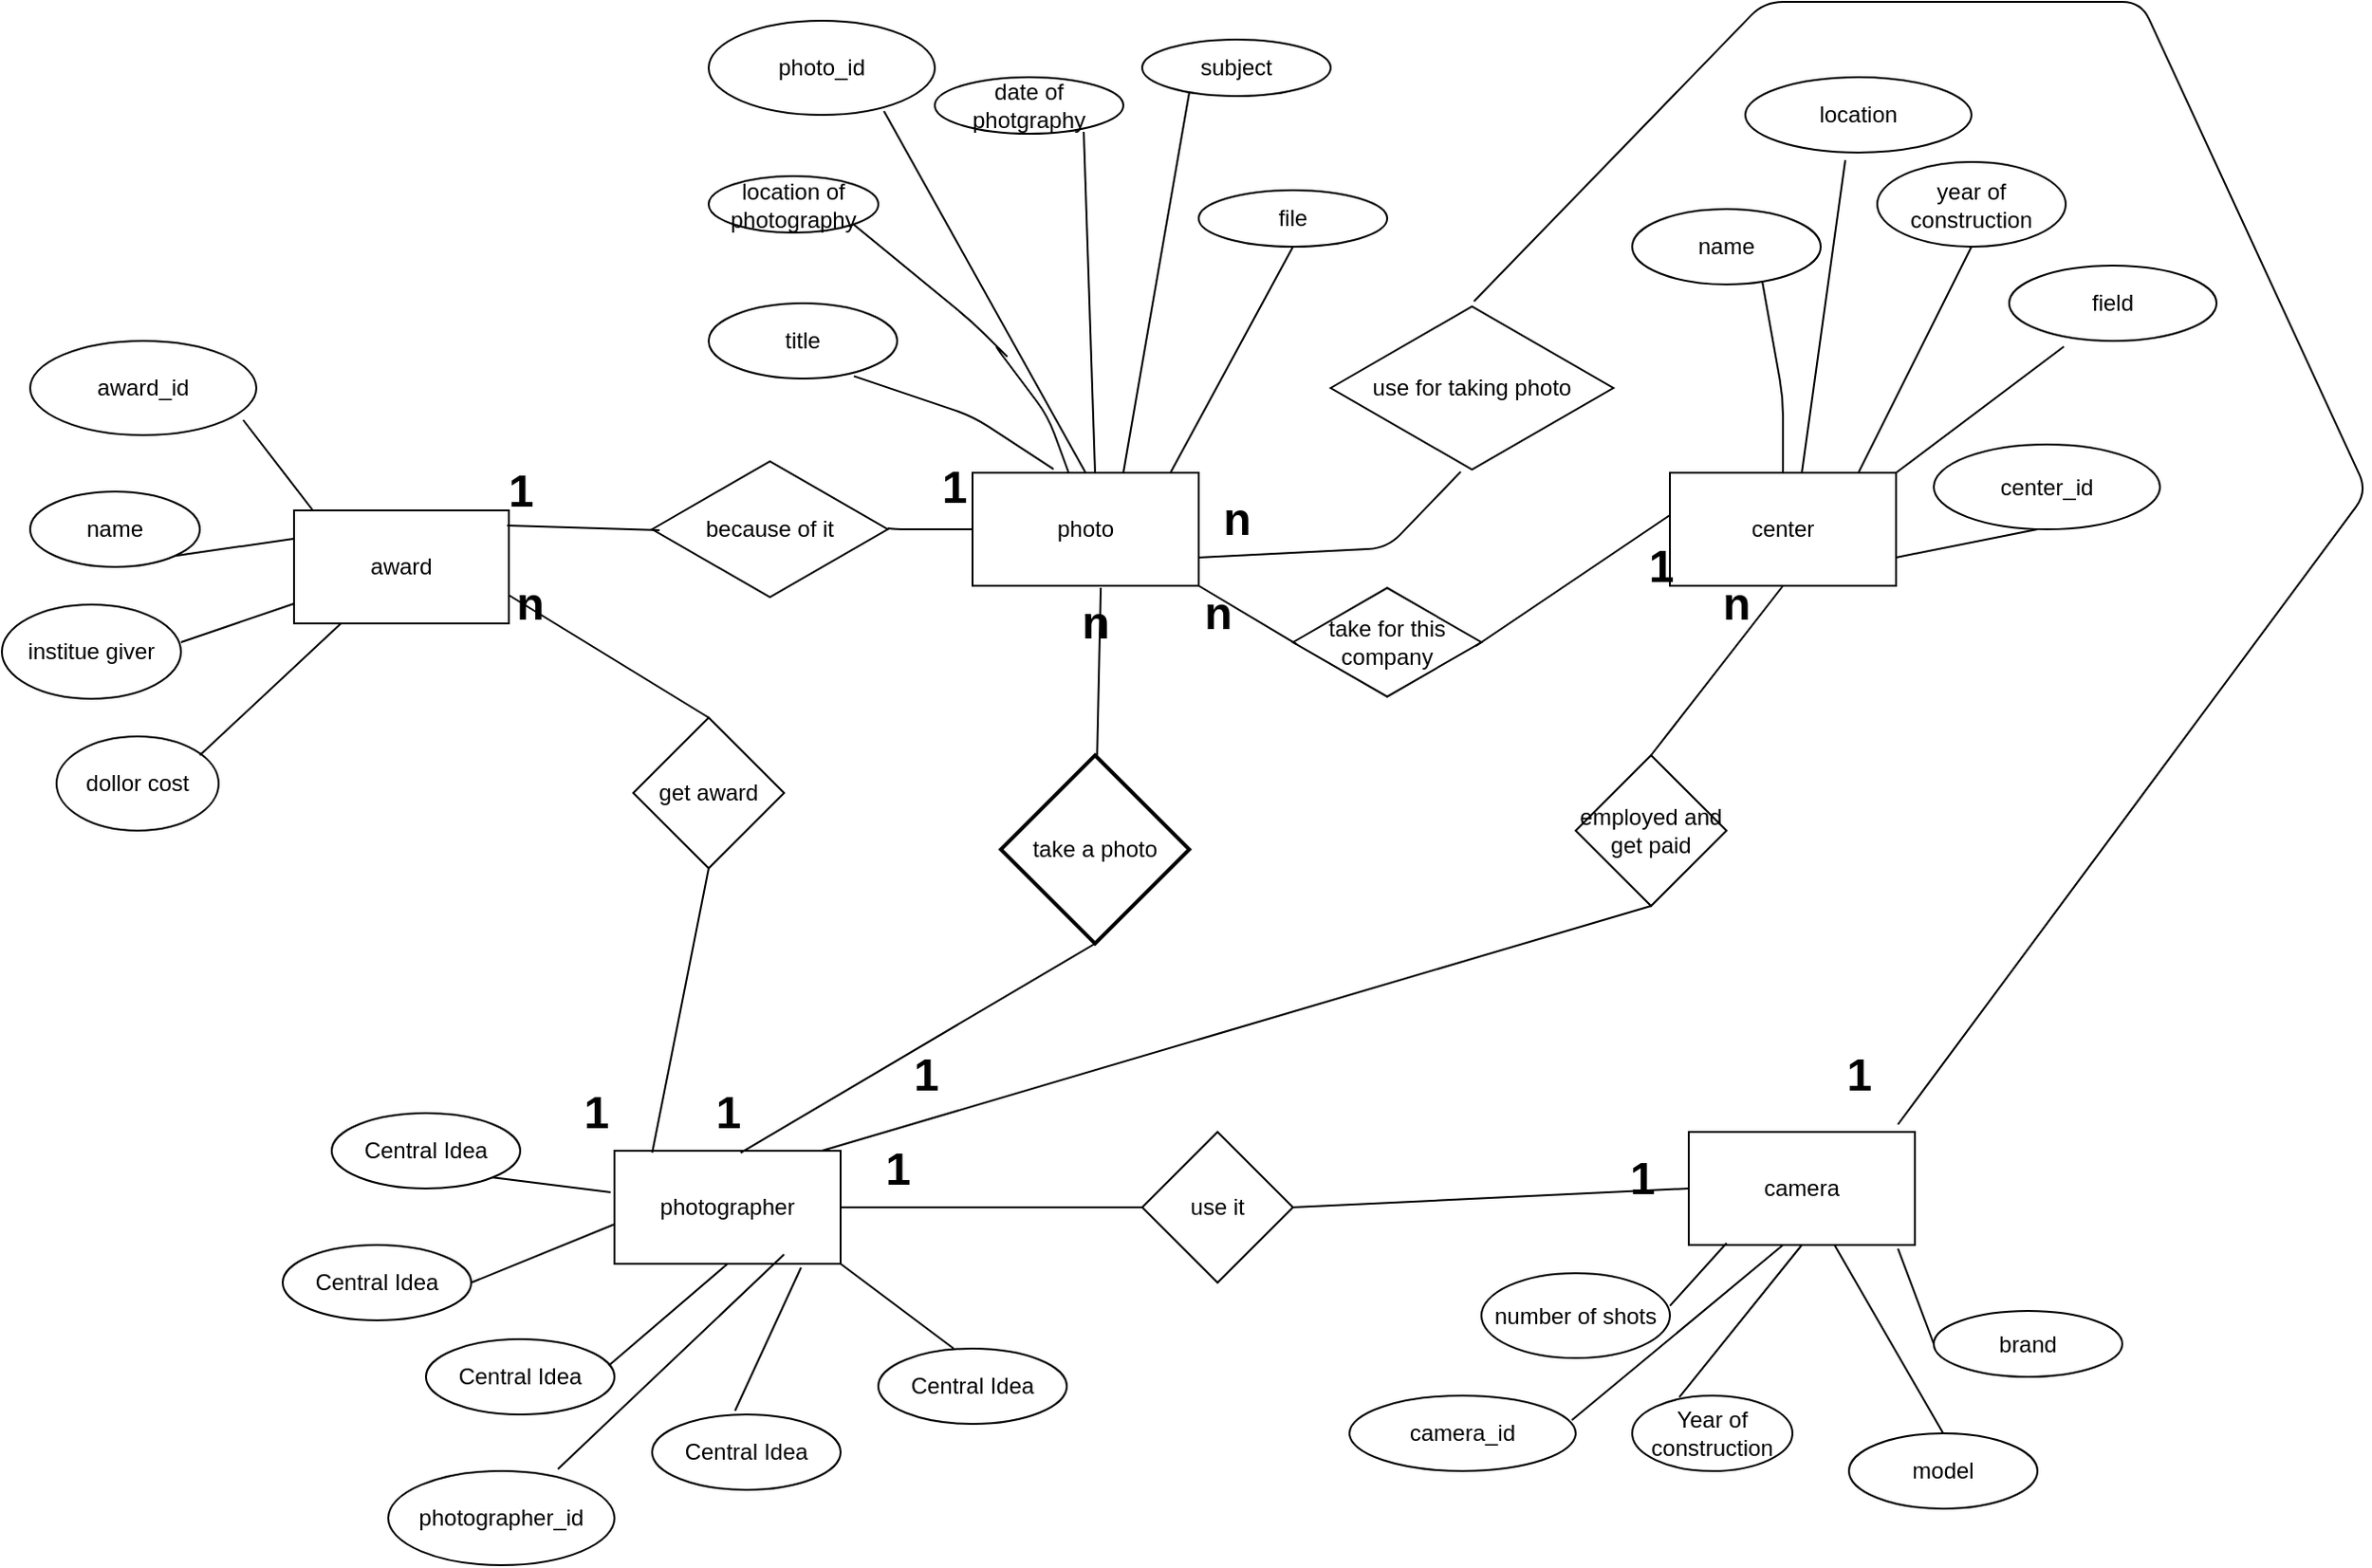 <mxfile version="13.10.4" type="github"><diagram id="prtHgNgQTEPvFCAcTncT" name="Page-1"><mxGraphModel dx="1986" dy="2018" grid="1" gridSize="10" guides="1" tooltips="1" connect="1" arrows="1" fold="1" page="1" pageScale="1" pageWidth="827" pageHeight="1169" math="0" shadow="0"><root><mxCell id="0"/><mxCell id="1" parent="0"/><UserObject label="center" treeRoot="1" id="LhutcsCB3fD8boP9DrE9-7"><mxCell style="whiteSpace=wrap;html=1;align=center;treeFolding=1;treeMoving=1;newEdgeStyle={&quot;edgeStyle&quot;:&quot;elbowEdgeStyle&quot;,&quot;startArrow&quot;:&quot;none&quot;,&quot;endArrow&quot;:&quot;none&quot;};" vertex="1" parent="1"><mxGeometry x="1030" y="120" width="120" height="60" as="geometry"/></mxCell></UserObject><UserObject label="camera" treeRoot="1" id="LhutcsCB3fD8boP9DrE9-8"><mxCell style="whiteSpace=wrap;html=1;align=center;treeFolding=1;treeMoving=1;newEdgeStyle={&quot;edgeStyle&quot;:&quot;elbowEdgeStyle&quot;,&quot;startArrow&quot;:&quot;none&quot;,&quot;endArrow&quot;:&quot;none&quot;};" vertex="1" parent="1"><mxGeometry x="1040" y="470" width="120" height="60" as="geometry"/></mxCell></UserObject><UserObject label="photographer" treeRoot="1" id="LhutcsCB3fD8boP9DrE9-9"><mxCell style="whiteSpace=wrap;html=1;align=center;treeFolding=1;treeMoving=1;newEdgeStyle={&quot;edgeStyle&quot;:&quot;elbowEdgeStyle&quot;,&quot;startArrow&quot;:&quot;none&quot;,&quot;endArrow&quot;:&quot;none&quot;};" vertex="1" parent="1"><mxGeometry x="470" y="480" width="120" height="60" as="geometry"/></mxCell></UserObject><UserObject label="photo" treeRoot="1" id="LhutcsCB3fD8boP9DrE9-10"><mxCell style="whiteSpace=wrap;html=1;align=center;treeFolding=1;treeMoving=1;newEdgeStyle={&quot;edgeStyle&quot;:&quot;elbowEdgeStyle&quot;,&quot;startArrow&quot;:&quot;none&quot;,&quot;endArrow&quot;:&quot;none&quot;};" vertex="1" parent="1"><mxGeometry x="660" y="120" width="120" height="60" as="geometry"/></mxCell></UserObject><UserObject label="award" treeRoot="1" id="LhutcsCB3fD8boP9DrE9-11"><mxCell style="whiteSpace=wrap;html=1;align=center;treeFolding=1;treeMoving=1;newEdgeStyle={&quot;edgeStyle&quot;:&quot;elbowEdgeStyle&quot;,&quot;startArrow&quot;:&quot;none&quot;,&quot;endArrow&quot;:&quot;none&quot;};" vertex="1" parent="1"><mxGeometry x="300" y="140" width="114" height="60" as="geometry"/></mxCell></UserObject><mxCell id="LhutcsCB3fD8boP9DrE9-12" value="Central Idea" style="ellipse;whiteSpace=wrap;html=1;align=center;newEdgeStyle={&quot;edgeStyle&quot;:&quot;entityRelationEdgeStyle&quot;,&quot;startArrow&quot;:&quot;none&quot;,&quot;endArrow&quot;:&quot;none&quot;,&quot;segment&quot;:10,&quot;curved&quot;:1};treeFolding=1;treeMoving=1;" vertex="1" parent="1"><mxGeometry x="320" y="460" width="100" height="40" as="geometry"/></mxCell><mxCell id="LhutcsCB3fD8boP9DrE9-13" value="Central Idea" style="ellipse;whiteSpace=wrap;html=1;align=center;newEdgeStyle={&quot;edgeStyle&quot;:&quot;entityRelationEdgeStyle&quot;,&quot;startArrow&quot;:&quot;none&quot;,&quot;endArrow&quot;:&quot;none&quot;,&quot;segment&quot;:10,&quot;curved&quot;:1};treeFolding=1;treeMoving=1;" vertex="1" parent="1"><mxGeometry x="610" y="585" width="100" height="40" as="geometry"/></mxCell><mxCell id="LhutcsCB3fD8boP9DrE9-14" value="Central Idea" style="ellipse;whiteSpace=wrap;html=1;align=center;newEdgeStyle={&quot;edgeStyle&quot;:&quot;entityRelationEdgeStyle&quot;,&quot;startArrow&quot;:&quot;none&quot;,&quot;endArrow&quot;:&quot;none&quot;,&quot;segment&quot;:10,&quot;curved&quot;:1};treeFolding=1;treeMoving=1;" vertex="1" parent="1"><mxGeometry x="490" y="620" width="100" height="40" as="geometry"/></mxCell><mxCell id="LhutcsCB3fD8boP9DrE9-15" value="Central Idea" style="ellipse;whiteSpace=wrap;html=1;align=center;newEdgeStyle={&quot;edgeStyle&quot;:&quot;entityRelationEdgeStyle&quot;,&quot;startArrow&quot;:&quot;none&quot;,&quot;endArrow&quot;:&quot;none&quot;,&quot;segment&quot;:10,&quot;curved&quot;:1};treeFolding=1;treeMoving=1;" vertex="1" parent="1"><mxGeometry x="370" y="580" width="100" height="40" as="geometry"/></mxCell><mxCell id="LhutcsCB3fD8boP9DrE9-16" value="Central Idea" style="ellipse;whiteSpace=wrap;html=1;align=center;newEdgeStyle={&quot;edgeStyle&quot;:&quot;entityRelationEdgeStyle&quot;,&quot;startArrow&quot;:&quot;none&quot;,&quot;endArrow&quot;:&quot;none&quot;,&quot;segment&quot;:10,&quot;curved&quot;:1};treeFolding=1;treeMoving=1;" vertex="1" parent="1"><mxGeometry x="294" y="530" width="100" height="40" as="geometry"/></mxCell><mxCell id="LhutcsCB3fD8boP9DrE9-18" value="take a photo" style="strokeWidth=2;html=1;shape=mxgraph.flowchart.decision;whiteSpace=wrap;" vertex="1" parent="1"><mxGeometry x="675" y="270" width="100" height="100" as="geometry"/></mxCell><mxCell id="LhutcsCB3fD8boP9DrE9-19" value="" style="endArrow=none;html=1;exitX=0.558;exitY=0.017;exitDx=0;exitDy=0;exitPerimeter=0;entryX=0.5;entryY=1;entryDx=0;entryDy=0;entryPerimeter=0;" edge="1" parent="1" source="LhutcsCB3fD8boP9DrE9-9" target="LhutcsCB3fD8boP9DrE9-18"><mxGeometry width="50" height="50" relative="1" as="geometry"><mxPoint x="660" y="380" as="sourcePoint"/><mxPoint x="640" y="330" as="targetPoint"/></mxGeometry></mxCell><mxCell id="LhutcsCB3fD8boP9DrE9-20" value="" style="endArrow=none;html=1;entryX=0.567;entryY=1.017;entryDx=0;entryDy=0;entryPerimeter=0;" edge="1" parent="1" source="LhutcsCB3fD8boP9DrE9-18" target="LhutcsCB3fD8boP9DrE9-10"><mxGeometry width="50" height="50" relative="1" as="geometry"><mxPoint x="650" y="340" as="sourcePoint"/><mxPoint x="700" y="290" as="targetPoint"/></mxGeometry></mxCell><mxCell id="LhutcsCB3fD8boP9DrE9-21" value="n" style="text;strokeColor=none;fillColor=none;html=1;fontSize=24;fontStyle=1;verticalAlign=middle;align=center;" vertex="1" parent="1"><mxGeometry x="700" y="190" width="50" height="20" as="geometry"/></mxCell><mxCell id="LhutcsCB3fD8boP9DrE9-22" value="1" style="text;strokeColor=none;fillColor=none;html=1;fontSize=24;fontStyle=1;verticalAlign=middle;align=center;" vertex="1" parent="1"><mxGeometry x="490" y="450" width="80" height="20" as="geometry"/></mxCell><mxCell id="LhutcsCB3fD8boP9DrE9-23" value="use it" style="rhombus;whiteSpace=wrap;html=1;" vertex="1" parent="1"><mxGeometry x="750" y="470" width="80" height="80" as="geometry"/></mxCell><mxCell id="LhutcsCB3fD8boP9DrE9-24" value="get award" style="rhombus;whiteSpace=wrap;html=1;" vertex="1" parent="1"><mxGeometry x="480" y="250" width="80" height="80" as="geometry"/></mxCell><mxCell id="LhutcsCB3fD8boP9DrE9-25" value="employed and get paid" style="rhombus;whiteSpace=wrap;html=1;" vertex="1" parent="1"><mxGeometry x="980" y="270" width="80" height="80" as="geometry"/></mxCell><mxCell id="LhutcsCB3fD8boP9DrE9-27" value="" style="endArrow=none;html=1;entryX=0;entryY=0.5;entryDx=0;entryDy=0;exitX=1;exitY=0.5;exitDx=0;exitDy=0;" edge="1" parent="1" source="LhutcsCB3fD8boP9DrE9-23" target="LhutcsCB3fD8boP9DrE9-8"><mxGeometry width="50" height="50" relative="1" as="geometry"><mxPoint x="650" y="430" as="sourcePoint"/><mxPoint x="700" y="380" as="targetPoint"/><Array as="points"/></mxGeometry></mxCell><mxCell id="LhutcsCB3fD8boP9DrE9-28" value="" style="endArrow=none;html=1;exitX=1;exitY=0.5;exitDx=0;exitDy=0;entryX=0;entryY=0.5;entryDx=0;entryDy=0;" edge="1" parent="1" source="LhutcsCB3fD8boP9DrE9-9" target="LhutcsCB3fD8boP9DrE9-23"><mxGeometry width="50" height="50" relative="1" as="geometry"><mxPoint x="650" y="430" as="sourcePoint"/><mxPoint x="700" y="380" as="targetPoint"/></mxGeometry></mxCell><mxCell id="LhutcsCB3fD8boP9DrE9-29" value="1" style="text;strokeColor=none;fillColor=none;html=1;fontSize=24;fontStyle=1;verticalAlign=middle;align=center;" vertex="1" parent="1"><mxGeometry x="1000" y="480" width="30" height="30" as="geometry"/></mxCell><mxCell id="LhutcsCB3fD8boP9DrE9-30" value="1" style="text;strokeColor=none;fillColor=none;html=1;fontSize=24;fontStyle=1;verticalAlign=middle;align=center;" vertex="1" parent="1"><mxGeometry x="580" y="470" width="80" height="40" as="geometry"/></mxCell><mxCell id="LhutcsCB3fD8boP9DrE9-31" value="" style="endArrow=none;html=1;exitX=0;exitY=0.25;exitDx=0;exitDy=0;entryX=0.5;entryY=1;entryDx=0;entryDy=0;" edge="1" parent="1" source="LhutcsCB3fD8boP9DrE9-30" target="LhutcsCB3fD8boP9DrE9-25"><mxGeometry width="50" height="50" relative="1" as="geometry"><mxPoint x="790" y="400" as="sourcePoint"/><mxPoint x="840" y="350" as="targetPoint"/></mxGeometry></mxCell><mxCell id="LhutcsCB3fD8boP9DrE9-32" value="" style="endArrow=none;html=1;entryX=0.5;entryY=1;entryDx=0;entryDy=0;exitX=0.5;exitY=0;exitDx=0;exitDy=0;" edge="1" parent="1" source="LhutcsCB3fD8boP9DrE9-25" target="LhutcsCB3fD8boP9DrE9-7"><mxGeometry width="50" height="50" relative="1" as="geometry"><mxPoint x="650" y="400" as="sourcePoint"/><mxPoint x="700" y="350" as="targetPoint"/><Array as="points"/></mxGeometry></mxCell><mxCell id="LhutcsCB3fD8boP9DrE9-35" value="n" style="text;strokeColor=none;fillColor=none;html=1;fontSize=24;fontStyle=1;verticalAlign=middle;align=center;" vertex="1" parent="1"><mxGeometry x="1030" y="180" width="70" height="20" as="geometry"/></mxCell><mxCell id="LhutcsCB3fD8boP9DrE9-36" value="1" style="text;strokeColor=none;fillColor=none;html=1;fontSize=24;fontStyle=1;verticalAlign=middle;align=center;" vertex="1" parent="1"><mxGeometry x="600" y="430" width="70" height="20" as="geometry"/></mxCell><mxCell id="LhutcsCB3fD8boP9DrE9-39" value="" style="endArrow=none;html=1;exitX=0.5;exitY=0;exitDx=0;exitDy=0;entryX=1;entryY=0.75;entryDx=0;entryDy=0;" edge="1" parent="1" source="LhutcsCB3fD8boP9DrE9-24" target="LhutcsCB3fD8boP9DrE9-11"><mxGeometry width="50" height="50" relative="1" as="geometry"><mxPoint x="650" y="370" as="sourcePoint"/><mxPoint x="700" y="320" as="targetPoint"/><Array as="points"/></mxGeometry></mxCell><mxCell id="LhutcsCB3fD8boP9DrE9-40" value="" style="endArrow=none;html=1;exitX=0.167;exitY=0.017;exitDx=0;exitDy=0;exitPerimeter=0;entryX=0.5;entryY=1;entryDx=0;entryDy=0;" edge="1" parent="1" source="LhutcsCB3fD8boP9DrE9-9" target="LhutcsCB3fD8boP9DrE9-24"><mxGeometry width="50" height="50" relative="1" as="geometry"><mxPoint x="650" y="370" as="sourcePoint"/><mxPoint x="700" y="320" as="targetPoint"/></mxGeometry></mxCell><mxCell id="LhutcsCB3fD8boP9DrE9-41" value="n" style="text;strokeColor=none;fillColor=none;html=1;fontSize=24;fontStyle=1;verticalAlign=middle;align=center;" vertex="1" parent="1"><mxGeometry x="390" y="170" width="70" height="40" as="geometry"/></mxCell><mxCell id="LhutcsCB3fD8boP9DrE9-42" value="1" style="text;strokeColor=none;fillColor=none;html=1;fontSize=24;fontStyle=1;verticalAlign=middle;align=center;" vertex="1" parent="1"><mxGeometry x="440" y="440" width="40" height="40" as="geometry"/></mxCell><mxCell id="LhutcsCB3fD8boP9DrE9-43" value="" style="endArrow=none;html=1;exitX=0;exitY=0.5;exitDx=0;exitDy=0;entryX=1;entryY=0.493;entryDx=0;entryDy=0;entryPerimeter=0;" edge="1" parent="1" source="LhutcsCB3fD8boP9DrE9-10" target="LhutcsCB3fD8boP9DrE9-44"><mxGeometry width="50" height="50" relative="1" as="geometry"><mxPoint x="650" y="370" as="sourcePoint"/><mxPoint x="700" y="320" as="targetPoint"/><Array as="points"><mxPoint x="620" y="150"/></Array></mxGeometry></mxCell><mxCell id="LhutcsCB3fD8boP9DrE9-44" value="because of it" style="html=1;whiteSpace=wrap;aspect=fixed;shape=isoRectangle;" vertex="1" parent="1"><mxGeometry x="490" y="112.5" width="125" height="75" as="geometry"/></mxCell><mxCell id="LhutcsCB3fD8boP9DrE9-47" value="" style="endArrow=none;html=1;entryX=0.032;entryY=0.507;entryDx=0;entryDy=0;entryPerimeter=0;exitX=0.992;exitY=0.133;exitDx=0;exitDy=0;exitPerimeter=0;" edge="1" parent="1" source="LhutcsCB3fD8boP9DrE9-11" target="LhutcsCB3fD8boP9DrE9-44"><mxGeometry width="50" height="50" relative="1" as="geometry"><mxPoint x="410" y="143" as="sourcePoint"/><mxPoint x="480" y="117.5" as="targetPoint"/></mxGeometry></mxCell><mxCell id="LhutcsCB3fD8boP9DrE9-48" value="1" style="text;strokeColor=none;fillColor=none;html=1;fontSize=24;fontStyle=1;verticalAlign=middle;align=center;" vertex="1" parent="1"><mxGeometry x="630" y="112.5" width="40" height="30" as="geometry"/></mxCell><mxCell id="LhutcsCB3fD8boP9DrE9-49" value="1" style="text;strokeColor=none;fillColor=none;html=1;fontSize=24;fontStyle=1;verticalAlign=middle;align=center;" vertex="1" parent="1"><mxGeometry x="380" y="120" width="80" height="20" as="geometry"/></mxCell><mxCell id="LhutcsCB3fD8boP9DrE9-50" value="" style="endArrow=none;html=1;entryX=0.46;entryY=0.994;entryDx=0;entryDy=0;entryPerimeter=0;exitX=1;exitY=0.75;exitDx=0;exitDy=0;" edge="1" parent="1" source="LhutcsCB3fD8boP9DrE9-10" target="LhutcsCB3fD8boP9DrE9-54"><mxGeometry width="50" height="50" relative="1" as="geometry"><mxPoint x="900" y="158" as="sourcePoint"/><mxPoint x="780" y="158" as="targetPoint"/><Array as="points"><mxPoint x="880" y="160"/></Array></mxGeometry></mxCell><mxCell id="LhutcsCB3fD8boP9DrE9-51" value="" style="endArrow=none;html=1;entryX=0.507;entryY=-0.011;entryDx=0;entryDy=0;entryPerimeter=0;" edge="1" parent="1" target="LhutcsCB3fD8boP9DrE9-54"><mxGeometry width="50" height="50" relative="1" as="geometry"><mxPoint x="1151" y="466" as="sourcePoint"/><mxPoint x="1200" y="360" as="targetPoint"/><Array as="points"><mxPoint x="1400" y="130"/><mxPoint x="1280" y="-130"/><mxPoint x="1080" y="-130"/></Array></mxGeometry></mxCell><mxCell id="LhutcsCB3fD8boP9DrE9-54" value="use for taking photo" style="html=1;whiteSpace=wrap;aspect=fixed;shape=isoRectangle;" vertex="1" parent="1"><mxGeometry x="850" y="30" width="150" height="90" as="geometry"/></mxCell><mxCell id="LhutcsCB3fD8boP9DrE9-55" value="1" style="text;strokeColor=none;fillColor=none;html=1;fontSize=24;fontStyle=1;verticalAlign=middle;align=center;" vertex="1" parent="1"><mxGeometry x="1100" y="430" width="60" height="20" as="geometry"/></mxCell><mxCell id="LhutcsCB3fD8boP9DrE9-56" value="n" style="text;strokeColor=none;fillColor=none;html=1;fontSize=24;fontStyle=1;verticalAlign=middle;align=center;" vertex="1" parent="1"><mxGeometry x="770" y="130" width="60" height="30" as="geometry"/></mxCell><mxCell id="LhutcsCB3fD8boP9DrE9-57" value="take for this company" style="html=1;whiteSpace=wrap;aspect=fixed;shape=isoRectangle;" vertex="1" parent="1"><mxGeometry x="830" y="180" width="100" height="60" as="geometry"/></mxCell><mxCell id="LhutcsCB3fD8boP9DrE9-58" value="" style="endArrow=none;html=1;entryX=0.02;entryY=0.517;entryDx=0;entryDy=0;entryPerimeter=0;exitX=1;exitY=1;exitDx=0;exitDy=0;" edge="1" parent="1" source="LhutcsCB3fD8boP9DrE9-10" target="LhutcsCB3fD8boP9DrE9-57"><mxGeometry width="50" height="50" relative="1" as="geometry"><mxPoint x="650" y="350" as="sourcePoint"/><mxPoint x="700" y="300" as="targetPoint"/><Array as="points"/></mxGeometry></mxCell><mxCell id="LhutcsCB3fD8boP9DrE9-59" value="" style="endArrow=none;html=1;exitX=0.97;exitY=0.533;exitDx=0;exitDy=0;exitPerimeter=0;" edge="1" parent="1" source="LhutcsCB3fD8boP9DrE9-57"><mxGeometry width="50" height="50" relative="1" as="geometry"><mxPoint x="980" y="192.5" as="sourcePoint"/><mxPoint x="1030" y="142.5" as="targetPoint"/></mxGeometry></mxCell><mxCell id="LhutcsCB3fD8boP9DrE9-60" value="n" style="text;strokeColor=none;fillColor=none;html=1;fontSize=24;fontStyle=1;verticalAlign=middle;align=center;" vertex="1" parent="1"><mxGeometry x="750" y="180" width="80" height="30" as="geometry"/></mxCell><mxCell id="LhutcsCB3fD8boP9DrE9-61" value="1" style="text;strokeColor=none;fillColor=none;html=1;fontSize=24;fontStyle=1;verticalAlign=middle;align=center;" vertex="1" parent="1"><mxGeometry x="990" y="150" width="70" height="40" as="geometry"/></mxCell><mxCell id="LhutcsCB3fD8boP9DrE9-62" value="" style="endArrow=none;html=1;entryX=1;entryY=1;entryDx=0;entryDy=0;" edge="1" parent="1" target="LhutcsCB3fD8boP9DrE9-9"><mxGeometry width="50" height="50" relative="1" as="geometry"><mxPoint x="650" y="585" as="sourcePoint"/><mxPoint x="700" y="535" as="targetPoint"/></mxGeometry></mxCell><mxCell id="LhutcsCB3fD8boP9DrE9-63" value="" style="endArrow=none;html=1;entryX=0.825;entryY=1.033;entryDx=0;entryDy=0;entryPerimeter=0;exitX=0.44;exitY=-0.05;exitDx=0;exitDy=0;exitPerimeter=0;" edge="1" parent="1" source="LhutcsCB3fD8boP9DrE9-14" target="LhutcsCB3fD8boP9DrE9-9"><mxGeometry width="50" height="50" relative="1" as="geometry"><mxPoint x="520" y="600" as="sourcePoint"/><mxPoint x="570" y="550" as="targetPoint"/></mxGeometry></mxCell><mxCell id="LhutcsCB3fD8boP9DrE9-64" value="" style="endArrow=none;html=1;exitX=0.97;exitY=0.35;exitDx=0;exitDy=0;exitPerimeter=0;" edge="1" parent="1" source="LhutcsCB3fD8boP9DrE9-15"><mxGeometry width="50" height="50" relative="1" as="geometry"><mxPoint x="480" y="590" as="sourcePoint"/><mxPoint x="530" y="540" as="targetPoint"/></mxGeometry></mxCell><mxCell id="LhutcsCB3fD8boP9DrE9-65" value="" style="endArrow=none;html=1;entryX=0;entryY=0.65;entryDx=0;entryDy=0;entryPerimeter=0;exitX=1;exitY=0.5;exitDx=0;exitDy=0;" edge="1" parent="1" source="LhutcsCB3fD8boP9DrE9-16" target="LhutcsCB3fD8boP9DrE9-9"><mxGeometry width="50" height="50" relative="1" as="geometry"><mxPoint x="414" y="570" as="sourcePoint"/><mxPoint x="464" y="520" as="targetPoint"/></mxGeometry></mxCell><mxCell id="LhutcsCB3fD8boP9DrE9-66" value="" style="endArrow=none;html=1;entryX=-0.017;entryY=0.367;entryDx=0;entryDy=0;entryPerimeter=0;exitX=1;exitY=1;exitDx=0;exitDy=0;" edge="1" parent="1" source="LhutcsCB3fD8boP9DrE9-12" target="LhutcsCB3fD8boP9DrE9-9"><mxGeometry width="50" height="50" relative="1" as="geometry"><mxPoint x="410" y="520" as="sourcePoint"/><mxPoint x="460" y="470" as="targetPoint"/></mxGeometry></mxCell><mxCell id="LhutcsCB3fD8boP9DrE9-73" value="file" style="ellipse;whiteSpace=wrap;html=1;" vertex="1" parent="1"><mxGeometry x="780" y="-30" width="100" height="30" as="geometry"/></mxCell><mxCell id="LhutcsCB3fD8boP9DrE9-74" value="location of photography" style="ellipse;whiteSpace=wrap;html=1;" vertex="1" parent="1"><mxGeometry x="520" y="-37.5" width="90" height="30" as="geometry"/></mxCell><mxCell id="LhutcsCB3fD8boP9DrE9-75" value="date of photgraphy" style="ellipse;whiteSpace=wrap;html=1;" vertex="1" parent="1"><mxGeometry x="640" y="-90" width="100" height="30" as="geometry"/></mxCell><mxCell id="LhutcsCB3fD8boP9DrE9-76" value="model" style="ellipse;whiteSpace=wrap;html=1;" vertex="1" parent="1"><mxGeometry x="1125" y="630" width="100" height="40" as="geometry"/></mxCell><mxCell id="LhutcsCB3fD8boP9DrE9-77" value="number of shots" style="ellipse;whiteSpace=wrap;html=1;" vertex="1" parent="1"><mxGeometry x="930" y="545" width="100" height="45" as="geometry"/></mxCell><mxCell id="LhutcsCB3fD8boP9DrE9-78" value="Year of construction" style="ellipse;whiteSpace=wrap;html=1;" vertex="1" parent="1"><mxGeometry x="1010" y="610" width="85" height="40" as="geometry"/></mxCell><mxCell id="LhutcsCB3fD8boP9DrE9-79" value="brand" style="ellipse;whiteSpace=wrap;html=1;" vertex="1" parent="1"><mxGeometry x="1170" y="565" width="100" height="35" as="geometry"/></mxCell><mxCell id="LhutcsCB3fD8boP9DrE9-80" value="dollor cost" style="ellipse;whiteSpace=wrap;html=1;" vertex="1" parent="1"><mxGeometry x="174" y="260" width="86" height="50" as="geometry"/></mxCell><mxCell id="LhutcsCB3fD8boP9DrE9-81" value="institue giver" style="ellipse;whiteSpace=wrap;html=1;" vertex="1" parent="1"><mxGeometry x="145" y="190" width="95" height="50" as="geometry"/></mxCell><mxCell id="LhutcsCB3fD8boP9DrE9-82" value="name" style="ellipse;whiteSpace=wrap;html=1;" vertex="1" parent="1"><mxGeometry x="160" y="130" width="90" height="40" as="geometry"/></mxCell><mxCell id="LhutcsCB3fD8boP9DrE9-83" value="title" style="ellipse;whiteSpace=wrap;html=1;" vertex="1" parent="1"><mxGeometry x="520" y="30" width="100" height="40" as="geometry"/></mxCell><mxCell id="LhutcsCB3fD8boP9DrE9-84" value="subject" style="ellipse;whiteSpace=wrap;html=1;" vertex="1" parent="1"><mxGeometry x="750" y="-110" width="100" height="30" as="geometry"/></mxCell><mxCell id="LhutcsCB3fD8boP9DrE9-85" value="field" style="ellipse;whiteSpace=wrap;html=1;" vertex="1" parent="1"><mxGeometry x="1210" y="10" width="110" height="40" as="geometry"/></mxCell><mxCell id="LhutcsCB3fD8boP9DrE9-86" value="year of construction" style="ellipse;whiteSpace=wrap;html=1;" vertex="1" parent="1"><mxGeometry x="1140" y="-45" width="100" height="45" as="geometry"/></mxCell><mxCell id="LhutcsCB3fD8boP9DrE9-87" value="name" style="ellipse;whiteSpace=wrap;html=1;" vertex="1" parent="1"><mxGeometry x="1010" y="-20" width="100" height="40" as="geometry"/></mxCell><mxCell id="LhutcsCB3fD8boP9DrE9-88" value="location" style="ellipse;whiteSpace=wrap;html=1;" vertex="1" parent="1"><mxGeometry x="1070" y="-90" width="120" height="40" as="geometry"/></mxCell><mxCell id="LhutcsCB3fD8boP9DrE9-89" value="" style="endArrow=none;html=1;entryX=0.25;entryY=0.933;entryDx=0;entryDy=0;entryPerimeter=0;" edge="1" parent="1" target="LhutcsCB3fD8boP9DrE9-84"><mxGeometry width="50" height="50" relative="1" as="geometry"><mxPoint x="740" y="120" as="sourcePoint"/><mxPoint x="790" y="70" as="targetPoint"/></mxGeometry></mxCell><mxCell id="LhutcsCB3fD8boP9DrE9-90" value="" style="endArrow=none;html=1;entryX=0.5;entryY=1;entryDx=0;entryDy=0;" edge="1" parent="1" target="LhutcsCB3fD8boP9DrE9-86"><mxGeometry width="50" height="50" relative="1" as="geometry"><mxPoint x="1130" y="120" as="sourcePoint"/><mxPoint x="1180" y="70" as="targetPoint"/></mxGeometry></mxCell><mxCell id="LhutcsCB3fD8boP9DrE9-91" value="" style="endArrow=none;html=1;entryX=0.442;entryY=1.1;entryDx=0;entryDy=0;entryPerimeter=0;" edge="1" parent="1" target="LhutcsCB3fD8boP9DrE9-88"><mxGeometry width="50" height="50" relative="1" as="geometry"><mxPoint x="1100" y="120" as="sourcePoint"/><mxPoint x="1150" y="70" as="targetPoint"/></mxGeometry></mxCell><mxCell id="LhutcsCB3fD8boP9DrE9-92" value="" style="endArrow=none;html=1;entryX=0.264;entryY=1.075;entryDx=0;entryDy=0;entryPerimeter=0;" edge="1" parent="1" target="LhutcsCB3fD8boP9DrE9-85"><mxGeometry width="50" height="50" relative="1" as="geometry"><mxPoint x="1150" y="120" as="sourcePoint"/><mxPoint x="1200" y="70" as="targetPoint"/></mxGeometry></mxCell><mxCell id="LhutcsCB3fD8boP9DrE9-93" value="" style="endArrow=none;html=1;entryX=0.69;entryY=0.96;entryDx=0;entryDy=0;entryPerimeter=0;exitX=0.5;exitY=0;exitDx=0;exitDy=0;" edge="1" parent="1" source="LhutcsCB3fD8boP9DrE9-7" target="LhutcsCB3fD8boP9DrE9-87"><mxGeometry width="50" height="50" relative="1" as="geometry"><mxPoint x="910" y="30" as="sourcePoint"/><mxPoint x="960" y="-20" as="targetPoint"/><Array as="points"><mxPoint x="1090" y="80"/></Array></mxGeometry></mxCell><mxCell id="LhutcsCB3fD8boP9DrE9-94" value="" style="endArrow=none;html=1;entryX=0.5;entryY=1;entryDx=0;entryDy=0;" edge="1" parent="1" target="LhutcsCB3fD8boP9DrE9-73"><mxGeometry width="50" height="50" relative="1" as="geometry"><mxPoint x="765" y="120" as="sourcePoint"/><mxPoint x="815" y="70" as="targetPoint"/></mxGeometry></mxCell><mxCell id="LhutcsCB3fD8boP9DrE9-95" value="" style="endArrow=none;html=1;entryX=0.79;entryY=0.967;entryDx=0;entryDy=0;entryPerimeter=0;" edge="1" parent="1" target="LhutcsCB3fD8boP9DrE9-75"><mxGeometry width="50" height="50" relative="1" as="geometry"><mxPoint x="725" y="120" as="sourcePoint"/><mxPoint x="775" y="70" as="targetPoint"/></mxGeometry></mxCell><mxCell id="LhutcsCB3fD8boP9DrE9-96" value="" style="endArrow=none;html=1;exitX=0.425;exitY=0;exitDx=0;exitDy=0;exitPerimeter=0;entryX=1;entryY=1;entryDx=0;entryDy=0;" edge="1" parent="1" source="LhutcsCB3fD8boP9DrE9-10" target="LhutcsCB3fD8boP9DrE9-74"><mxGeometry width="50" height="50" relative="1" as="geometry"><mxPoint x="690" y="60" as="sourcePoint"/><mxPoint x="740" y="10" as="targetPoint"/><Array as="points"><mxPoint x="700" y="90"/><mxPoint x="670" y="50"/><mxPoint x="680" y="60"/><mxPoint x="660" y="40"/></Array></mxGeometry></mxCell><mxCell id="LhutcsCB3fD8boP9DrE9-97" value="" style="endArrow=none;html=1;exitX=0.358;exitY=-0.033;exitDx=0;exitDy=0;exitPerimeter=0;entryX=0.77;entryY=0.967;entryDx=0;entryDy=0;entryPerimeter=0;" edge="1" parent="1" source="LhutcsCB3fD8boP9DrE9-10" target="LhutcsCB3fD8boP9DrE9-83"><mxGeometry width="50" height="50" relative="1" as="geometry"><mxPoint x="740" y="80" as="sourcePoint"/><mxPoint x="790" y="30" as="targetPoint"/><Array as="points"><mxPoint x="660" y="90"/></Array></mxGeometry></mxCell><mxCell id="LhutcsCB3fD8boP9DrE9-98" value="" style="endArrow=none;html=1;exitX=0.294;exitY=0.02;exitDx=0;exitDy=0;exitPerimeter=0;entryX=0.5;entryY=1;entryDx=0;entryDy=0;" edge="1" parent="1" source="LhutcsCB3fD8boP9DrE9-78" target="LhutcsCB3fD8boP9DrE9-8"><mxGeometry width="50" height="50" relative="1" as="geometry"><mxPoint x="1050" y="590" as="sourcePoint"/><mxPoint x="1100" y="540" as="targetPoint"/></mxGeometry></mxCell><mxCell id="LhutcsCB3fD8boP9DrE9-99" value="" style="endArrow=none;html=1;exitX=0;exitY=0.5;exitDx=0;exitDy=0;entryX=0.925;entryY=1.033;entryDx=0;entryDy=0;entryPerimeter=0;" edge="1" parent="1" source="LhutcsCB3fD8boP9DrE9-79" target="LhutcsCB3fD8boP9DrE9-8"><mxGeometry width="50" height="50" relative="1" as="geometry"><mxPoint x="1100" y="590" as="sourcePoint"/><mxPoint x="1150" y="540" as="targetPoint"/></mxGeometry></mxCell><mxCell id="LhutcsCB3fD8boP9DrE9-100" value="" style="endArrow=none;html=1;exitX=0.5;exitY=0;exitDx=0;exitDy=0;" edge="1" parent="1" source="LhutcsCB3fD8boP9DrE9-76" target="LhutcsCB3fD8boP9DrE9-8"><mxGeometry width="50" height="50" relative="1" as="geometry"><mxPoint x="1075" y="595" as="sourcePoint"/><mxPoint x="1125" y="545" as="targetPoint"/></mxGeometry></mxCell><mxCell id="LhutcsCB3fD8boP9DrE9-101" value="" style="endArrow=none;html=1;exitX=1;exitY=0.385;exitDx=0;exitDy=0;exitPerimeter=0;entryX=0.167;entryY=0.983;entryDx=0;entryDy=0;entryPerimeter=0;" edge="1" parent="1" source="LhutcsCB3fD8boP9DrE9-77" target="LhutcsCB3fD8boP9DrE9-8"><mxGeometry width="50" height="50" relative="1" as="geometry"><mxPoint x="1010" y="585" as="sourcePoint"/><mxPoint x="1060" y="535" as="targetPoint"/></mxGeometry></mxCell><mxCell id="LhutcsCB3fD8boP9DrE9-102" value="" style="endArrow=none;html=1;exitX=1;exitY=1;exitDx=0;exitDy=0;entryX=0;entryY=0.25;entryDx=0;entryDy=0;" edge="1" parent="1" source="LhutcsCB3fD8boP9DrE9-82" target="LhutcsCB3fD8boP9DrE9-11"><mxGeometry width="50" height="50" relative="1" as="geometry"><mxPoint x="244" y="195" as="sourcePoint"/><mxPoint x="294" y="145" as="targetPoint"/></mxGeometry></mxCell><mxCell id="LhutcsCB3fD8boP9DrE9-103" value="" style="endArrow=none;html=1;" edge="1" parent="1" target="LhutcsCB3fD8boP9DrE9-11"><mxGeometry width="50" height="50" relative="1" as="geometry"><mxPoint x="240" y="210" as="sourcePoint"/><mxPoint x="290" y="170" as="targetPoint"/></mxGeometry></mxCell><mxCell id="LhutcsCB3fD8boP9DrE9-104" value="" style="endArrow=none;html=1;exitX=0.884;exitY=0.2;exitDx=0;exitDy=0;exitPerimeter=0;" edge="1" parent="1" source="LhutcsCB3fD8boP9DrE9-80" target="LhutcsCB3fD8boP9DrE9-11"><mxGeometry width="50" height="50" relative="1" as="geometry"><mxPoint x="260" y="270" as="sourcePoint"/><mxPoint x="310" y="220" as="targetPoint"/></mxGeometry></mxCell><mxCell id="LhutcsCB3fD8boP9DrE9-108" value="photographer_id" style="ellipse;whiteSpace=wrap;html=1;" vertex="1" parent="1"><mxGeometry x="350" y="650" width="120" height="50" as="geometry"/></mxCell><mxCell id="LhutcsCB3fD8boP9DrE9-109" value="camera_id" style="ellipse;whiteSpace=wrap;html=1;" vertex="1" parent="1"><mxGeometry x="860" y="610" width="120" height="40" as="geometry"/></mxCell><mxCell id="LhutcsCB3fD8boP9DrE9-110" value="center_id" style="ellipse;whiteSpace=wrap;html=1;" vertex="1" parent="1"><mxGeometry x="1170" y="105" width="120" height="45" as="geometry"/></mxCell><mxCell id="LhutcsCB3fD8boP9DrE9-111" value="photo_id" style="ellipse;whiteSpace=wrap;html=1;" vertex="1" parent="1"><mxGeometry x="520" y="-120" width="120" height="50" as="geometry"/></mxCell><mxCell id="LhutcsCB3fD8boP9DrE9-112" value="award_id" style="ellipse;whiteSpace=wrap;html=1;" vertex="1" parent="1"><mxGeometry x="160" y="50" width="120" height="50" as="geometry"/></mxCell><mxCell id="LhutcsCB3fD8boP9DrE9-113" value="" style="endArrow=none;html=1;entryX=0.942;entryY=0.84;entryDx=0;entryDy=0;entryPerimeter=0;" edge="1" parent="1" target="LhutcsCB3fD8boP9DrE9-112"><mxGeometry width="50" height="50" relative="1" as="geometry"><mxPoint x="310" y="140" as="sourcePoint"/><mxPoint x="360" y="90" as="targetPoint"/></mxGeometry></mxCell><mxCell id="LhutcsCB3fD8boP9DrE9-115" value="" style="endArrow=none;html=1;exitX=0.983;exitY=0.325;exitDx=0;exitDy=0;exitPerimeter=0;" edge="1" parent="1" source="LhutcsCB3fD8boP9DrE9-109"><mxGeometry width="50" height="50" relative="1" as="geometry"><mxPoint x="1040" y="580" as="sourcePoint"/><mxPoint x="1090" y="530" as="targetPoint"/></mxGeometry></mxCell><mxCell id="LhutcsCB3fD8boP9DrE9-116" value="" style="endArrow=none;html=1;exitX=1;exitY=0.75;exitDx=0;exitDy=0;" edge="1" parent="1" source="LhutcsCB3fD8boP9DrE9-7"><mxGeometry width="50" height="50" relative="1" as="geometry"><mxPoint x="1175" y="200" as="sourcePoint"/><mxPoint x="1225" y="150" as="targetPoint"/></mxGeometry></mxCell><mxCell id="LhutcsCB3fD8boP9DrE9-117" value="" style="endArrow=none;html=1;entryX=0.775;entryY=0.96;entryDx=0;entryDy=0;entryPerimeter=0;exitX=0.5;exitY=0;exitDx=0;exitDy=0;" edge="1" parent="1" source="LhutcsCB3fD8boP9DrE9-10" target="LhutcsCB3fD8boP9DrE9-111"><mxGeometry width="50" height="50" relative="1" as="geometry"><mxPoint x="650" y="10" as="sourcePoint"/><mxPoint x="700" y="-40" as="targetPoint"/></mxGeometry></mxCell><mxCell id="LhutcsCB3fD8boP9DrE9-118" value="" style="endArrow=none;html=1;exitX=0.75;exitY=-0.02;exitDx=0;exitDy=0;exitPerimeter=0;" edge="1" parent="1" source="LhutcsCB3fD8boP9DrE9-108"><mxGeometry width="50" height="50" relative="1" as="geometry"><mxPoint x="510" y="585" as="sourcePoint"/><mxPoint x="560" y="535" as="targetPoint"/></mxGeometry></mxCell></root></mxGraphModel></diagram></mxfile>